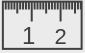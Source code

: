 <mxfile version="25.0.1">
  <diagram name="第 1 页" id="VX8x2q7U5yT6BQhmhuAg">
    <mxGraphModel dx="106" dy="129" grid="1" gridSize="3.937" guides="1" tooltips="1" connect="1" arrows="1" fold="1" page="1" pageScale="1" pageWidth="48" pageHeight="48" background="#EBEBEB" math="0" shadow="0">
      <root>
        <mxCell id="0" />
        <mxCell id="1" parent="0" />
        <mxCell id="hls-HvIjujg9CEYYXCDJ-2" value="1" style="strokeWidth=1;shadow=0;dashed=0;align=left;html=1;shape=mxgraph.mockup.misc.ruler2;dx=14.432;rulerOrient=up;unitSize=10;fontColor=#404040;spacingLeft=10.432;align=left;verticalAlign=middle;spacingBottom=0;spacingTop=10;spacingRight=0;spacing=0;strokeColor=#404040;fillColor=none;" parent="1" vertex="1">
          <mxGeometry x="98.43" y="11.81" width="39.38" height="23.62" as="geometry" />
        </mxCell>
      </root>
    </mxGraphModel>
  </diagram>
</mxfile>
